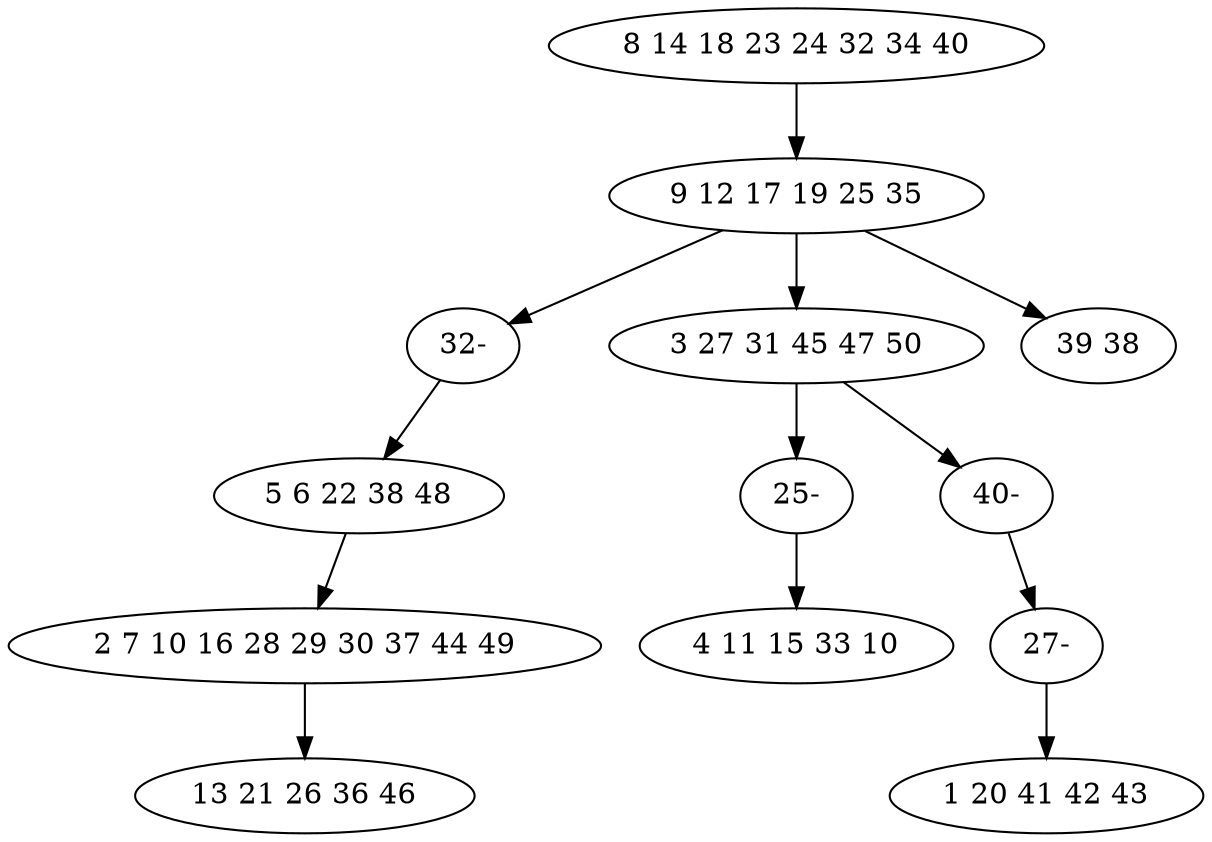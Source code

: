 digraph true_tree {
	"0" -> "1"
	"1" -> "12"
	"1" -> "3"
	"3" -> "10"
	"1" -> "5"
	"3" -> "9"
	"2" -> "7"
	"7" -> "8"
	"9" -> "11"
	"10" -> "4"
	"11" -> "6"
	"12" -> "2"
	"0" [label="8 14 18 23 24 32 34 40"];
	"1" [label="9 12 17 19 25 35"];
	"2" [label="5 6 22 38 48"];
	"3" [label="3 27 31 45 47 50"];
	"4" [label="4 11 15 33 10"];
	"5" [label="39 38"];
	"6" [label="1 20 41 42 43"];
	"7" [label="2 7 10 16 28 29 30 37 44 49"];
	"8" [label="13 21 26 36 46"];
	"9" [label="40-"];
	"10" [label="25-"];
	"11" [label="27-"];
	"12" [label="32-"];
}
